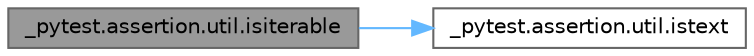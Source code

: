 digraph "_pytest.assertion.util.isiterable"
{
 // LATEX_PDF_SIZE
  bgcolor="transparent";
  edge [fontname=Helvetica,fontsize=10,labelfontname=Helvetica,labelfontsize=10];
  node [fontname=Helvetica,fontsize=10,shape=box,height=0.2,width=0.4];
  rankdir="LR";
  Node1 [id="Node000001",label="_pytest.assertion.util.isiterable",height=0.2,width=0.4,color="gray40", fillcolor="grey60", style="filled", fontcolor="black",tooltip=" "];
  Node1 -> Node2 [id="edge1_Node000001_Node000002",color="steelblue1",style="solid",tooltip=" "];
  Node2 [id="Node000002",label="_pytest.assertion.util.istext",height=0.2,width=0.4,color="grey40", fillcolor="white", style="filled",URL="$namespace__pytest_1_1assertion_1_1util.html#a86397ed6aa1376ef9be55fe1eed6207b",tooltip=" "];
}
